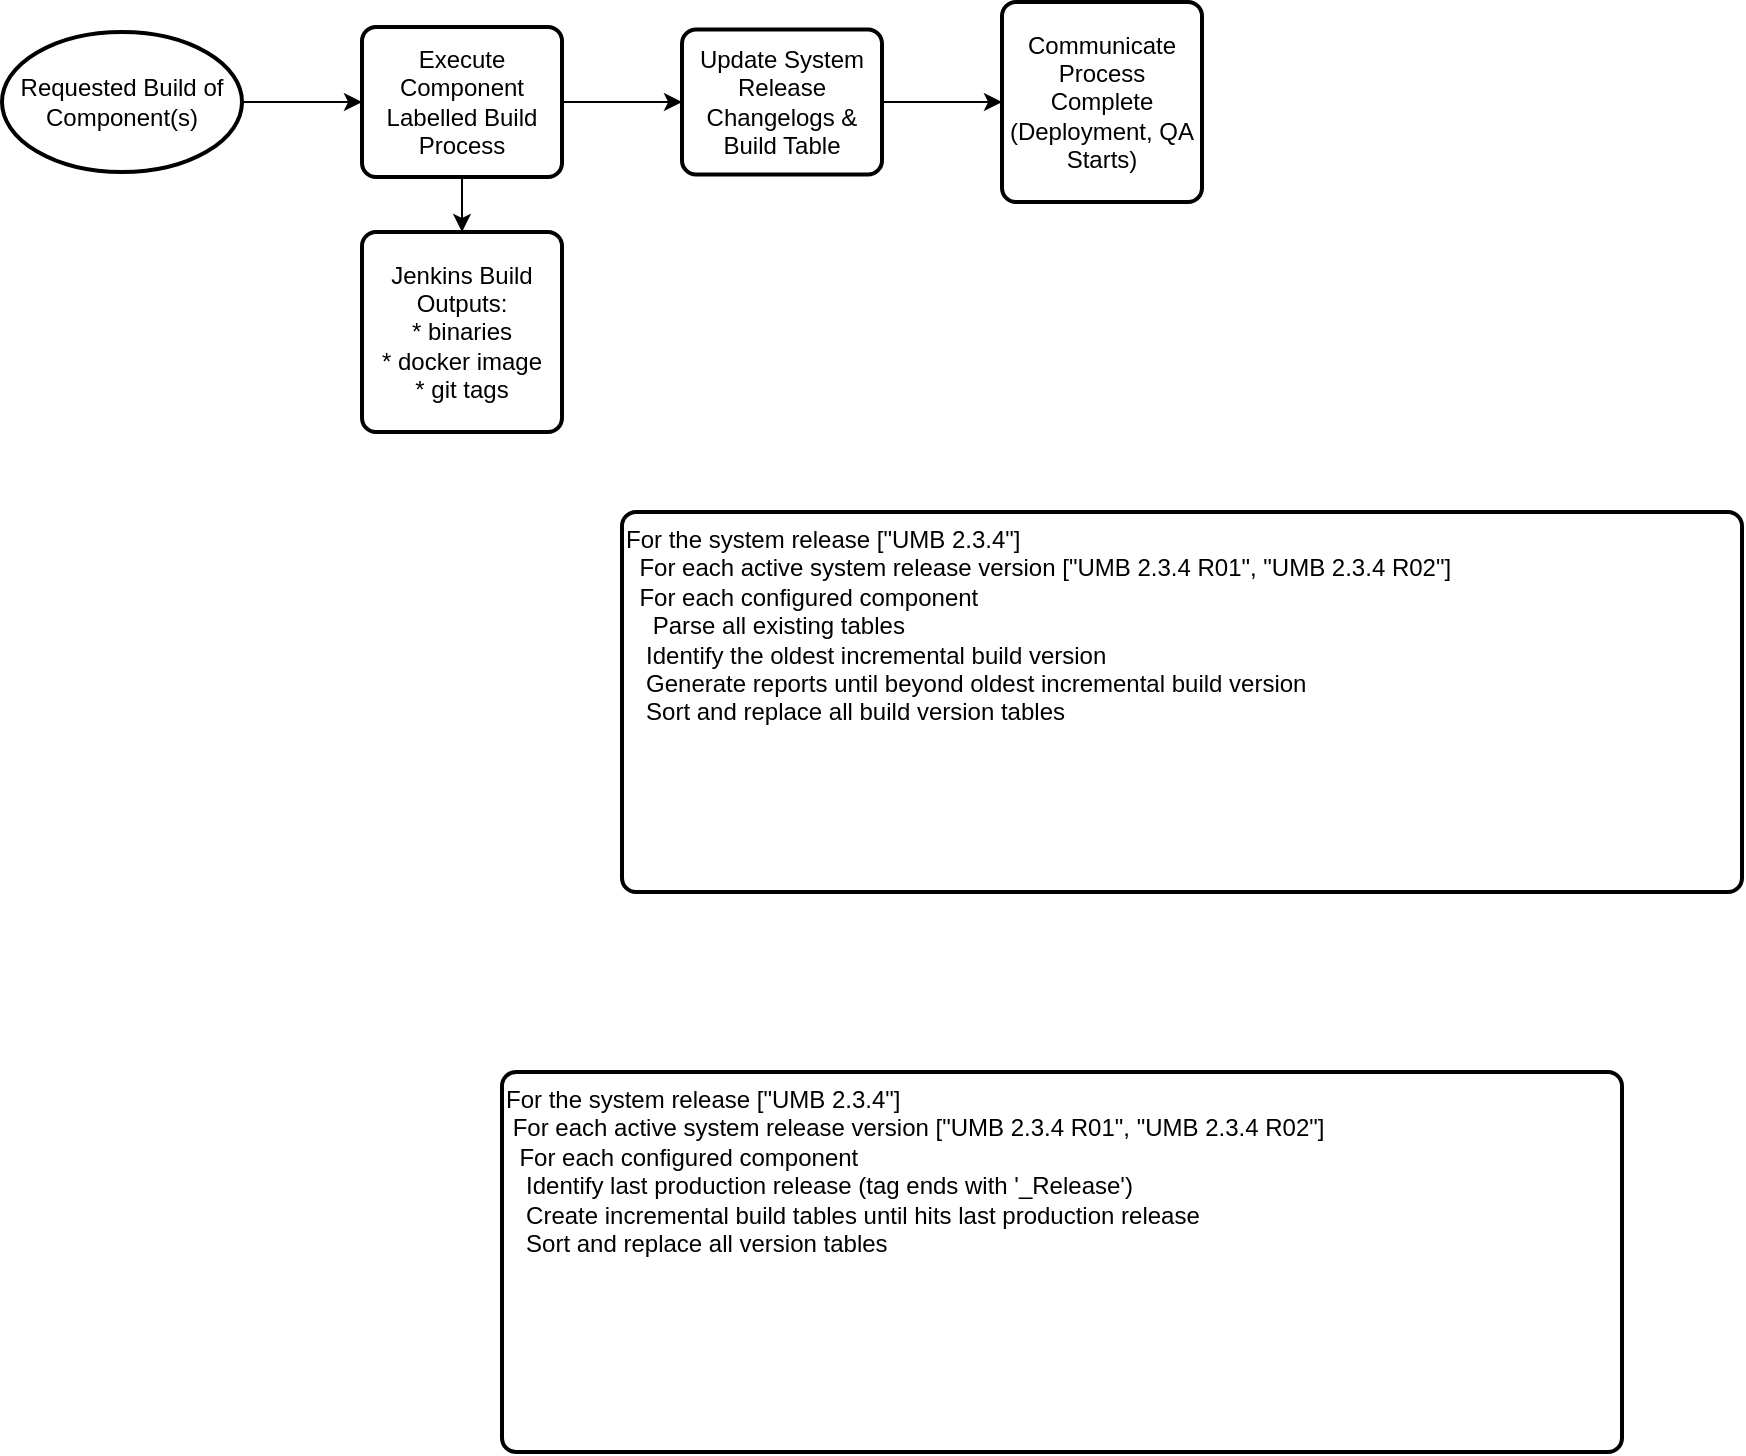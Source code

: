 <mxfile version="19.0.2" type="github" pages="3">
  <diagram id="ofMoTpq7tcoI7RHlY2vW" name="Component Build Request">
    <mxGraphModel dx="1718" dy="927" grid="1" gridSize="10" guides="1" tooltips="1" connect="1" arrows="1" fold="1" page="1" pageScale="1" pageWidth="1100" pageHeight="850" math="0" shadow="0">
      <root>
        <mxCell id="0" />
        <mxCell id="1" parent="0" />
        <mxCell id="IHyHdzKsal6BjkSkR2M6-2" value="" style="edgeStyle=orthogonalEdgeStyle;rounded=0;orthogonalLoop=1;jettySize=auto;html=1;" edge="1" parent="1" source="dIruq6iwi9foLsDt_e94-1" target="IHyHdzKsal6BjkSkR2M6-1">
          <mxGeometry relative="1" as="geometry" />
        </mxCell>
        <mxCell id="dIruq6iwi9foLsDt_e94-1" value="Requested Build of Component(s)" style="strokeWidth=2;html=1;shape=mxgraph.flowchart.start_1;whiteSpace=wrap;" vertex="1" parent="1">
          <mxGeometry x="40" y="40" width="120" height="70" as="geometry" />
        </mxCell>
        <mxCell id="IHyHdzKsal6BjkSkR2M6-7" value="" style="edgeStyle=orthogonalEdgeStyle;rounded=0;orthogonalLoop=1;jettySize=auto;html=1;" edge="1" parent="1" source="IHyHdzKsal6BjkSkR2M6-1" target="IHyHdzKsal6BjkSkR2M6-6">
          <mxGeometry relative="1" as="geometry" />
        </mxCell>
        <mxCell id="IHyHdzKsal6BjkSkR2M6-1" value="Execute Component Labelled Build Process" style="rounded=1;whiteSpace=wrap;html=1;absoluteArcSize=1;arcSize=14;strokeWidth=2;fontFamily=Helvetica;fontSize=12;fontColor=default;align=center;strokeColor=default;fillColor=default;" vertex="1" parent="1">
          <mxGeometry x="220" y="37.5" width="100" height="75" as="geometry" />
        </mxCell>
        <mxCell id="IHyHdzKsal6BjkSkR2M6-3" value="&lt;div&gt;Jenkins Build&lt;/div&gt;&lt;div&gt;Outputs:&lt;br&gt;* binaries&lt;/div&gt;&lt;div&gt;* docker image&lt;/div&gt;&lt;div&gt;* git tags&lt;br&gt;&lt;/div&gt;" style="rounded=1;whiteSpace=wrap;html=1;absoluteArcSize=1;arcSize=14;strokeWidth=2;" vertex="1" parent="1">
          <mxGeometry x="220" y="140" width="100" height="100" as="geometry" />
        </mxCell>
        <mxCell id="IHyHdzKsal6BjkSkR2M6-5" value="" style="endArrow=classic;html=1;rounded=0;exitX=0.5;exitY=1;exitDx=0;exitDy=0;entryX=0.5;entryY=0;entryDx=0;entryDy=0;" edge="1" parent="1" source="IHyHdzKsal6BjkSkR2M6-1" target="IHyHdzKsal6BjkSkR2M6-3">
          <mxGeometry width="50" height="50" relative="1" as="geometry">
            <mxPoint x="270" y="250" as="sourcePoint" />
            <mxPoint x="320" y="200" as="targetPoint" />
          </mxGeometry>
        </mxCell>
        <mxCell id="IHyHdzKsal6BjkSkR2M6-9" value="" style="edgeStyle=orthogonalEdgeStyle;rounded=0;orthogonalLoop=1;jettySize=auto;html=1;" edge="1" parent="1" source="IHyHdzKsal6BjkSkR2M6-6" target="IHyHdzKsal6BjkSkR2M6-8">
          <mxGeometry relative="1" as="geometry" />
        </mxCell>
        <mxCell id="IHyHdzKsal6BjkSkR2M6-6" value="Update System Release Changelogs &amp;amp; Build Table" style="rounded=1;whiteSpace=wrap;html=1;absoluteArcSize=1;arcSize=14;strokeWidth=2;" vertex="1" parent="1">
          <mxGeometry x="380" y="38.75" width="100" height="72.5" as="geometry" />
        </mxCell>
        <mxCell id="IHyHdzKsal6BjkSkR2M6-8" value="Communicate Process Complete (Deployment, QA Starts)" style="rounded=1;whiteSpace=wrap;html=1;absoluteArcSize=1;arcSize=14;strokeWidth=2;" vertex="1" parent="1">
          <mxGeometry x="540" y="25" width="100" height="100" as="geometry" />
        </mxCell>
        <mxCell id="IHyHdzKsal6BjkSkR2M6-10" value="For the system release [&quot;UMB 2.3.4&quot;]&lt;br&gt;&lt;div&gt;&lt;span style=&quot;&quot;&gt;	&lt;/span&gt;&lt;span style=&quot;&quot;&gt;	&lt;/span&gt;&lt;span style=&quot;white-space: pre;&quot;&gt;	&lt;/span&gt;For each active system release version [&quot;UMB 2.3.4 R01&quot;, &quot;UMB 2.3.4 R02&quot;]&lt;/div&gt;&lt;div&gt;&lt;span style=&quot;&quot;&gt;	&lt;span style=&quot;&quot;&gt;	&lt;/span&gt;&lt;span style=&quot;&quot;&gt;	&lt;span style=&quot;&quot;&gt;	&lt;/span&gt;&lt;/span&gt;&lt;span style=&quot;white-space: pre;&quot;&gt;	&lt;/span&gt;&lt;span style=&quot;white-space: pre;&quot;&gt;	&lt;/span&gt;For each configured component&lt;/span&gt;&lt;/div&gt;&lt;div&gt;&lt;span style=&quot;&quot;&gt;&lt;span style=&quot;white-space: pre;&quot;&gt;	&lt;/span&gt;&lt;span style=&quot;white-space: pre;&quot;&gt;	&lt;/span&gt;&lt;span style=&quot;white-space: pre;&quot;&gt;	&lt;/span&gt;Identify last production release (tag ends with &#39;_Release&#39;)&lt;/span&gt;&lt;/div&gt;&lt;div&gt;&lt;span style=&quot;&quot;&gt;&lt;span style=&quot;white-space: pre;&quot;&gt;	&lt;/span&gt;&lt;span style=&quot;white-space: pre;&quot;&gt;	&lt;/span&gt;&lt;span style=&quot;white-space: pre;&quot;&gt;	&lt;/span&gt;Create incremental build tables until hits last production release&lt;/span&gt;&lt;/div&gt;&lt;div&gt;&lt;span style=&quot;&quot;&gt;&lt;span style=&quot;white-space: pre;&quot;&gt;	&lt;/span&gt;&lt;span style=&quot;white-space: pre;&quot;&gt;	&lt;/span&gt;&lt;span style=&quot;white-space: pre;&quot;&gt;	&lt;/span&gt;Sort and replace all version tables&lt;br&gt;&lt;/span&gt;&lt;/div&gt;&lt;br&gt;" style="rounded=1;whiteSpace=wrap;html=1;absoluteArcSize=1;arcSize=14;strokeWidth=2;align=left;verticalAlign=top;" vertex="1" parent="1">
          <mxGeometry x="290" y="560" width="560" height="190" as="geometry" />
        </mxCell>
        <mxCell id="zm2dCDk04Y_aAP3SEQeE-2" value="&lt;div&gt;For the system release [&quot;UMB 2.3.4&quot;]&lt;br&gt;&lt;/div&gt;&lt;div&gt;&lt;span style=&quot;white-space: pre;&quot;&gt;	&lt;/span&gt;&lt;span style=&quot;&quot;&gt;	&lt;/span&gt;For each active system release version [&quot;UMB 2.3.4 R01&quot;, &quot;UMB 2.3.4 R02&quot;]&lt;/div&gt;&lt;div&gt;&lt;span style=&quot;&quot;&gt;	&lt;span style=&quot;&quot;&gt;	&lt;/span&gt;&lt;span style=&quot;white-space: pre;&quot;&gt;	&lt;span style=&quot;white-space: pre;&quot;&gt;	&lt;/span&gt;&lt;/span&gt;For each configured component&lt;/span&gt;&lt;/div&gt;&lt;div&gt;&lt;span style=&quot;white-space: pre;&quot;&gt;	&lt;/span&gt;&lt;span style=&quot;white-space: pre;&quot;&gt;	&lt;/span&gt;&lt;span style=&quot;&quot;&gt;	&lt;/span&gt;&lt;span style=&quot;&quot;&gt;	&lt;/span&gt;&lt;span style=&quot;&quot;&gt;	&lt;/span&gt;&lt;span style=&quot;white-space: pre;&quot;&gt;	&lt;/span&gt;Parse all existing tables&lt;/div&gt;&lt;div&gt;&lt;span style=&quot;white-space: pre;&quot;&gt;&lt;span style=&quot;white-space: pre;&quot;&gt;	&lt;/span&gt;&lt;span style=&quot;white-space: pre;&quot;&gt;	&lt;/span&gt;	&lt;/span&gt;&lt;span style=&quot;&quot;&gt;&lt;/span&gt;&lt;span style=&quot;&quot;&gt;&lt;/span&gt;Identify the oldest incremental build version&lt;/div&gt;&lt;div&gt;&lt;span style=&quot;white-space: pre;&quot;&gt;&lt;span style=&quot;white-space: pre;&quot;&gt;	&lt;/span&gt;&lt;span style=&quot;white-space: pre;&quot;&gt;	&lt;/span&gt;	&lt;/span&gt;Generate reports until beyond oldest incremental build version&lt;/div&gt;&lt;div&gt;&lt;span style=&quot;white-space: pre;&quot;&gt;&lt;/span&gt;&lt;span style=&quot;white-space: pre;&quot;&gt;	&lt;/span&gt;&lt;span style=&quot;white-space: pre;&quot;&gt;	&lt;/span&gt;&lt;span style=&quot;white-space: pre;&quot;&gt;	&lt;/span&gt;Sort and replace all build version tables&lt;/div&gt;&lt;div&gt;&lt;br&gt;&lt;/div&gt;" style="rounded=1;whiteSpace=wrap;html=1;absoluteArcSize=1;arcSize=14;strokeWidth=2;align=left;verticalAlign=top;" vertex="1" parent="1">
          <mxGeometry x="350" y="280" width="560" height="190" as="geometry" />
        </mxCell>
      </root>
    </mxGraphModel>
  </diagram>
  <diagram id="dXsrZd1nQwUj8SwWM4yT" name="Create New System Release Branch">
    <mxGraphModel dx="2062" dy="1112" grid="1" gridSize="10" guides="1" tooltips="1" connect="1" arrows="1" fold="1" page="1" pageScale="1" pageWidth="1100" pageHeight="850" math="0" shadow="0">
      <root>
        <mxCell id="0" />
        <mxCell id="1" parent="0" />
      </root>
    </mxGraphModel>
  </diagram>
  <diagram id="ZWqO9chWjskBbKHxt39e" name="Finalize System Release">
    <mxGraphModel dx="2062" dy="1112" grid="1" gridSize="10" guides="1" tooltips="1" connect="1" arrows="1" fold="1" page="1" pageScale="1" pageWidth="1100" pageHeight="850" math="0" shadow="0">
      <root>
        <mxCell id="0" />
        <mxCell id="1" parent="0" />
      </root>
    </mxGraphModel>
  </diagram>
</mxfile>
